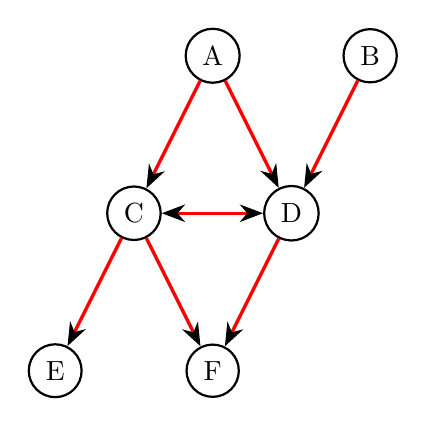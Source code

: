 \begin{tikzpicture}
    \begin{scope}[every node/.style={circle,thick,draw}]
        \node (A) at (0,2) {A};
        \node (B) at (2,2) {B};
        \node (C) at (-1,0) {C};
        \node (D) at (1,0) {D};
        \node (E) at (-2,-2) {E};
        \node (F) at (0,-2) {F};
    \end{scope}

    \begin{scope}[>={Stealth[black]},
        every edge/.style={draw=red,very thick}]
        \path[->] (A) edge (C);
        \path[->] (A) edge (D);
        \path[->] (B) edge (D);
        \path[<->] (C) edge (D);
        \path[->] (C) edge (E);
        \path[->] (C) edge (F);
        \path[->] (D) edge (F);
    \end{scope}
\end{tikzpicture}
